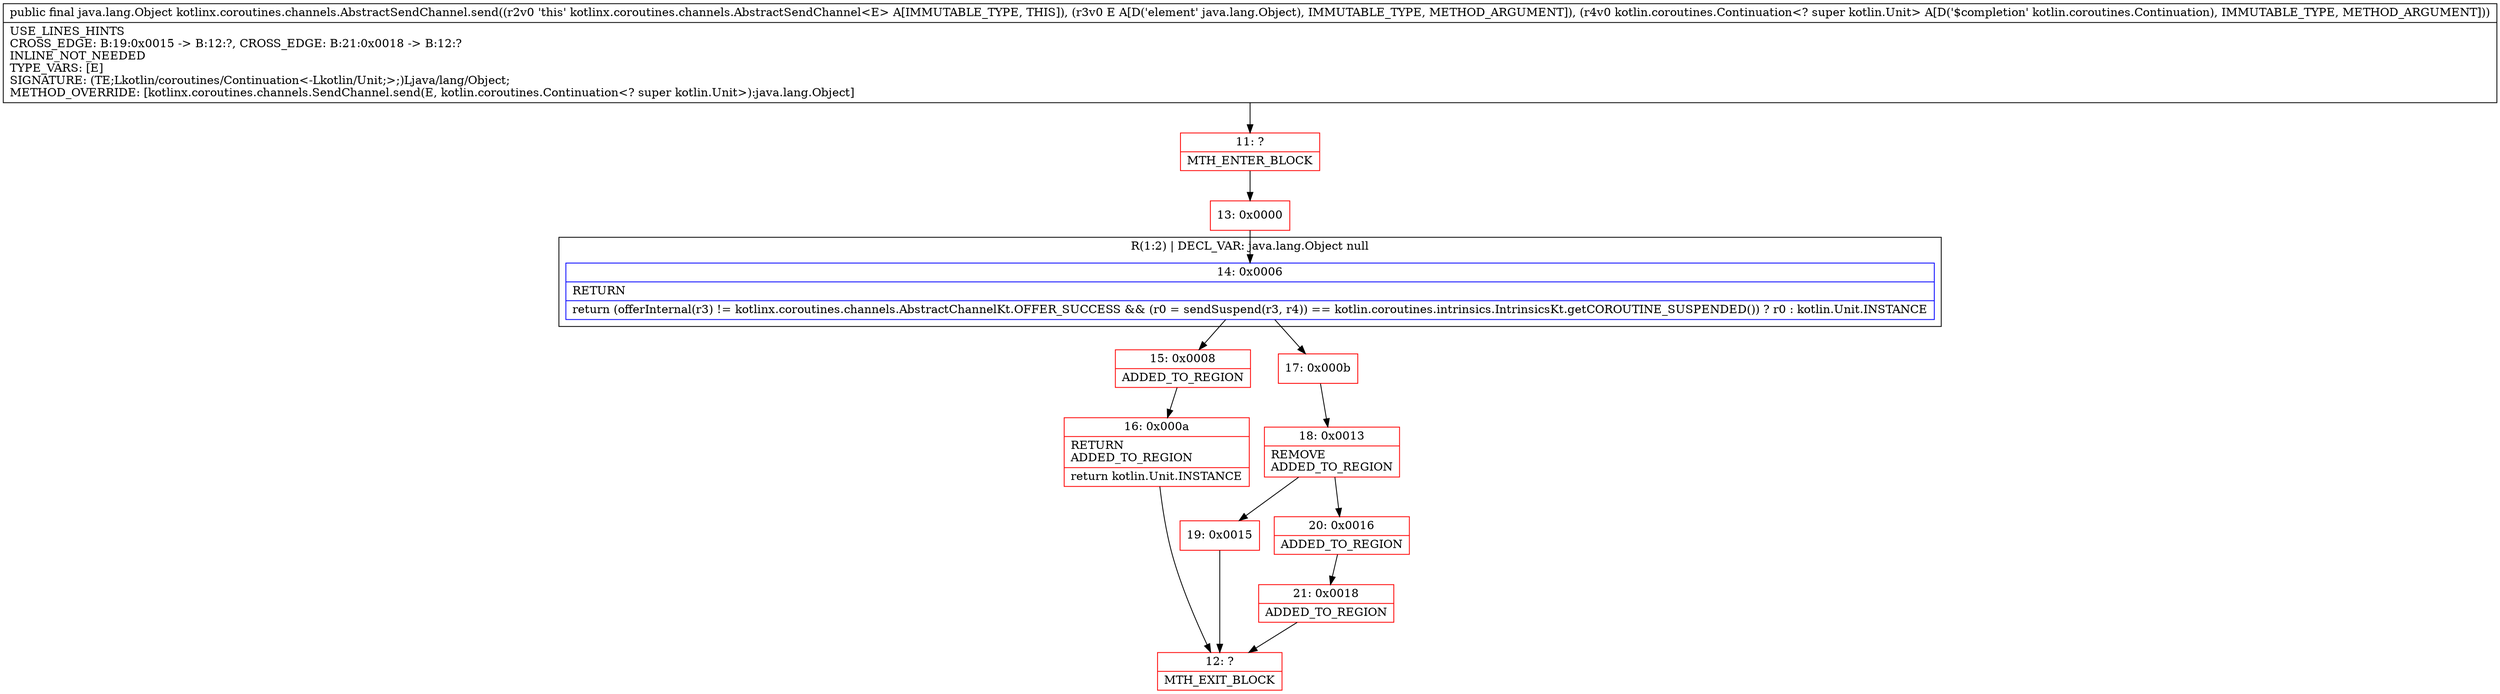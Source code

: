 digraph "CFG forkotlinx.coroutines.channels.AbstractSendChannel.send(Ljava\/lang\/Object;Lkotlin\/coroutines\/Continuation;)Ljava\/lang\/Object;" {
subgraph cluster_Region_1008099537 {
label = "R(1:2) | DECL_VAR: java.lang.Object null\l";
node [shape=record,color=blue];
Node_14 [shape=record,label="{14\:\ 0x0006|RETURN\l|return (offerInternal(r3) != kotlinx.coroutines.channels.AbstractChannelKt.OFFER_SUCCESS && (r0 = sendSuspend(r3, r4)) == kotlin.coroutines.intrinsics.IntrinsicsKt.getCOROUTINE_SUSPENDED()) ? r0 : kotlin.Unit.INSTANCE\l}"];
}
Node_11 [shape=record,color=red,label="{11\:\ ?|MTH_ENTER_BLOCK\l}"];
Node_13 [shape=record,color=red,label="{13\:\ 0x0000}"];
Node_15 [shape=record,color=red,label="{15\:\ 0x0008|ADDED_TO_REGION\l}"];
Node_16 [shape=record,color=red,label="{16\:\ 0x000a|RETURN\lADDED_TO_REGION\l|return kotlin.Unit.INSTANCE\l}"];
Node_12 [shape=record,color=red,label="{12\:\ ?|MTH_EXIT_BLOCK\l}"];
Node_17 [shape=record,color=red,label="{17\:\ 0x000b}"];
Node_18 [shape=record,color=red,label="{18\:\ 0x0013|REMOVE\lADDED_TO_REGION\l}"];
Node_19 [shape=record,color=red,label="{19\:\ 0x0015}"];
Node_20 [shape=record,color=red,label="{20\:\ 0x0016|ADDED_TO_REGION\l}"];
Node_21 [shape=record,color=red,label="{21\:\ 0x0018|ADDED_TO_REGION\l}"];
MethodNode[shape=record,label="{public final java.lang.Object kotlinx.coroutines.channels.AbstractSendChannel.send((r2v0 'this' kotlinx.coroutines.channels.AbstractSendChannel\<E\> A[IMMUTABLE_TYPE, THIS]), (r3v0 E A[D('element' java.lang.Object), IMMUTABLE_TYPE, METHOD_ARGUMENT]), (r4v0 kotlin.coroutines.Continuation\<? super kotlin.Unit\> A[D('$completion' kotlin.coroutines.Continuation), IMMUTABLE_TYPE, METHOD_ARGUMENT]))  | USE_LINES_HINTS\lCROSS_EDGE: B:19:0x0015 \-\> B:12:?, CROSS_EDGE: B:21:0x0018 \-\> B:12:?\lINLINE_NOT_NEEDED\lTYPE_VARS: [E]\lSIGNATURE: (TE;Lkotlin\/coroutines\/Continuation\<\-Lkotlin\/Unit;\>;)Ljava\/lang\/Object;\lMETHOD_OVERRIDE: [kotlinx.coroutines.channels.SendChannel.send(E, kotlin.coroutines.Continuation\<? super kotlin.Unit\>):java.lang.Object]\l}"];
MethodNode -> Node_11;Node_14 -> Node_15;
Node_14 -> Node_17;
Node_11 -> Node_13;
Node_13 -> Node_14;
Node_15 -> Node_16;
Node_16 -> Node_12;
Node_17 -> Node_18;
Node_18 -> Node_19;
Node_18 -> Node_20;
Node_19 -> Node_12;
Node_20 -> Node_21;
Node_21 -> Node_12;
}

